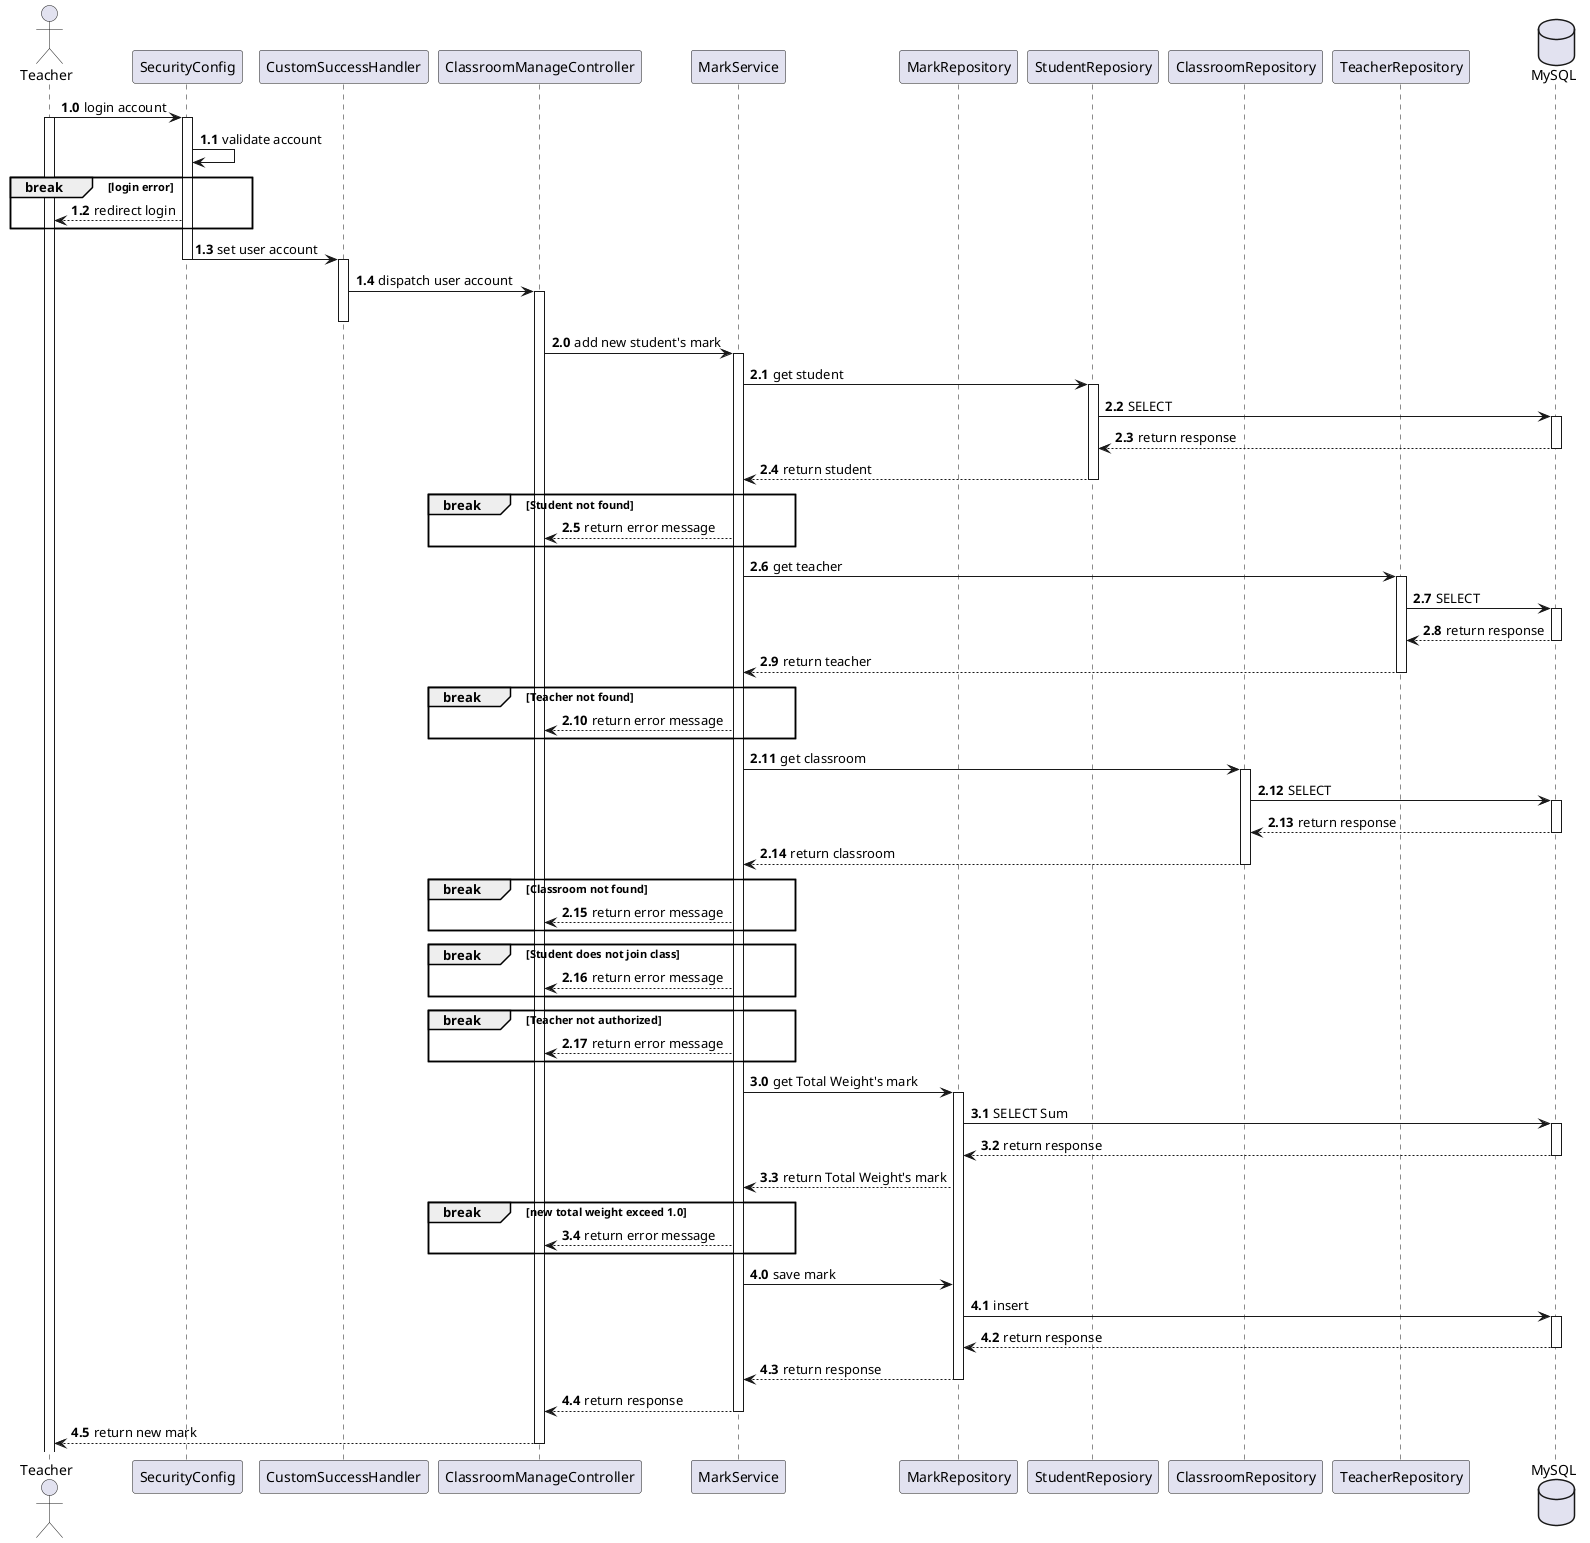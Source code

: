 @startuml
Actor Teacher
participant SecurityConfig
participant CustomSuccessHandler
participant ClassroomManageController
participant MarkService
participant MarkRepository
participant StudentReposiory
participant ClassroomRepository
participant TeacherRepository
database MySQL

autonumber 1.0
Teacher -> SecurityConfig: login account

activate Teacher
activate SecurityConfig
autonumber 1.1
SecurityConfig -> SecurityConfig: validate account
break login error
SecurityConfig --> Teacher: redirect login
end
SecurityConfig -> CustomSuccessHandler: set user account
deactivate SecurityConfig
activate CustomSuccessHandler
CustomSuccessHandler -> ClassroomManageController: dispatch user account
activate ClassroomManageController
deactivate CustomSuccessHandler

autonumber 2.0
ClassroomManageController -> MarkService: add new student's mark
activate MarkService
autonumber 2.1

    MarkService ->StudentReposiory: get student
                 activate StudentReposiory
                 StudentReposiory -> MySQL: SELECT
                 activate MySQL
                 MySQL --> StudentReposiory: return response
                 deactivate MySQL
                 StudentReposiory --> MarkService: return student
                 deactivate StudentReposiory
                 break Student not found
                 MarkService --> ClassroomManageController: return error message
                 end
                 MarkService ->TeacherRepository: get teacher
                         activate TeacherRepository
                         TeacherRepository -> MySQL: SELECT
                         activate MySQL
                         MySQL --> TeacherRepository: return response
                         deactivate MySQL
                         TeacherRepository --> MarkService: return teacher
                         deactivate TeacherRepository
                 break Teacher not found
                 MarkService --> ClassroomManageController: return error message
                 end
                 MarkService -> ClassroomRepository: get classroom
                         activate ClassroomRepository
                         ClassroomRepository -> MySQL: SELECT
                         activate MySQL
                         MySQL --> ClassroomRepository: return response
                         deactivate MySQL
                         ClassroomRepository --> MarkService: return classroom
                         deactivate ClassroomRepository
                 break Classroom not found
                                  MarkService --> ClassroomManageController: return error message
                                  end

break Student does not join class
MarkService --> ClassroomManageController: return error message
end
break Teacher not authorized
MarkService --> ClassroomManageController: return error message
end
autonumber 3.0
MarkService -> MarkRepository: get Total Weight's mark
activate MarkRepository
MarkRepository -> MySQL: SELECT Sum
activate MySQL
MySQL --> MarkRepository: return response
deactivate MySQL
MarkRepository --> MarkService: return Total Weight's mark
break new total weight exceed 1.0
MarkService --> ClassroomManageController: return error message
end

autonumber 4.0
MarkService -> MarkRepository: save mark
MarkRepository -> MySQL: insert
activate MySQL
MySQL --> MarkRepository: return response
deactivate MySQL
MarkRepository --> MarkService: return response
deactivate MarkRepository
MarkService --> ClassroomManageController: return response
deactivate MarkService
ClassroomManageController --> Teacher: return new mark
deactivate ClassroomManageController
@enduml